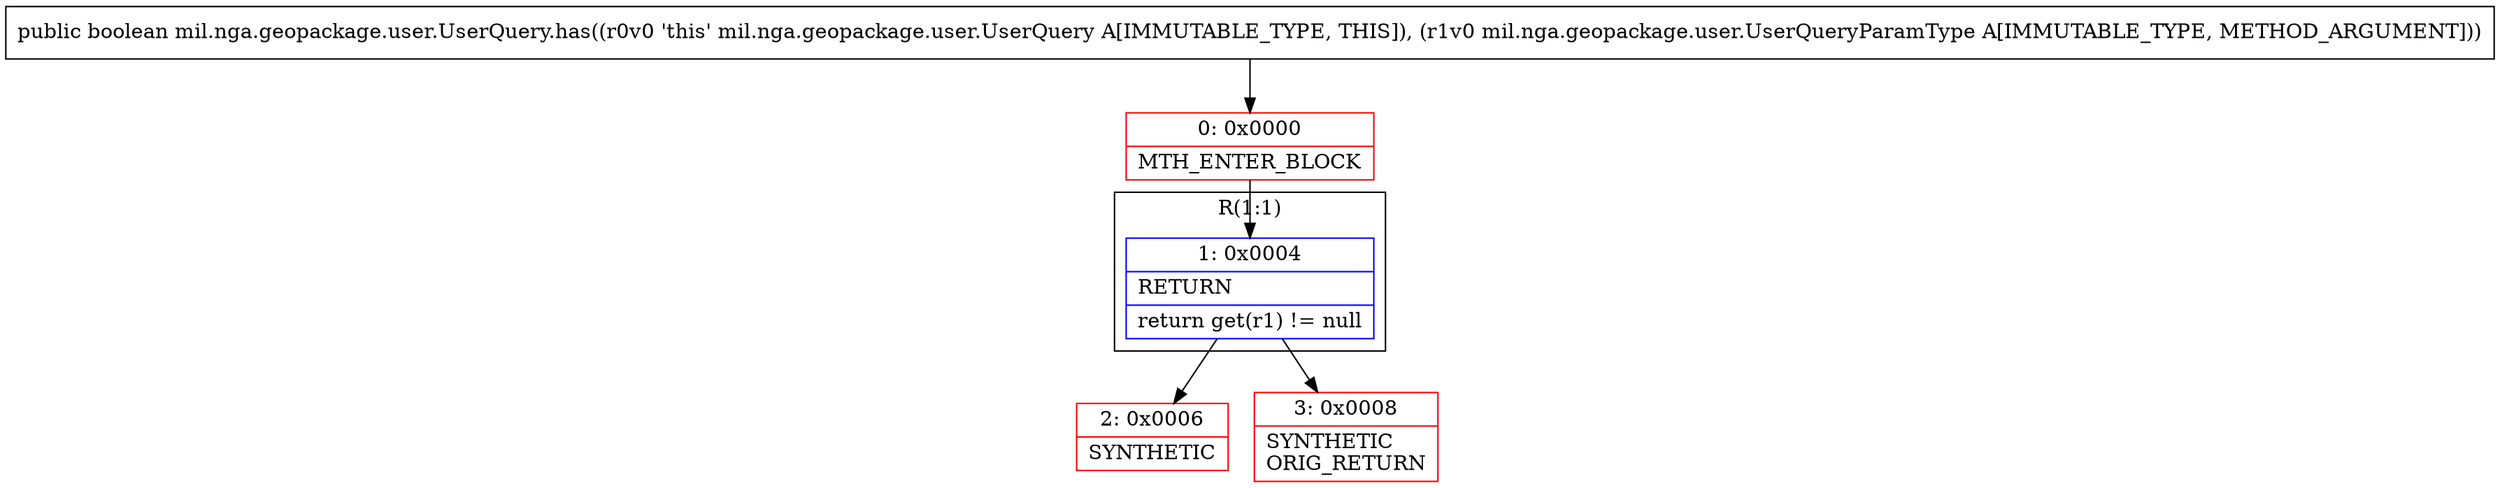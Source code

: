 digraph "CFG formil.nga.geopackage.user.UserQuery.has(Lmil\/nga\/geopackage\/user\/UserQueryParamType;)Z" {
subgraph cluster_Region_671077505 {
label = "R(1:1)";
node [shape=record,color=blue];
Node_1 [shape=record,label="{1\:\ 0x0004|RETURN\l|return get(r1) != null\l}"];
}
Node_0 [shape=record,color=red,label="{0\:\ 0x0000|MTH_ENTER_BLOCK\l}"];
Node_2 [shape=record,color=red,label="{2\:\ 0x0006|SYNTHETIC\l}"];
Node_3 [shape=record,color=red,label="{3\:\ 0x0008|SYNTHETIC\lORIG_RETURN\l}"];
MethodNode[shape=record,label="{public boolean mil.nga.geopackage.user.UserQuery.has((r0v0 'this' mil.nga.geopackage.user.UserQuery A[IMMUTABLE_TYPE, THIS]), (r1v0 mil.nga.geopackage.user.UserQueryParamType A[IMMUTABLE_TYPE, METHOD_ARGUMENT])) }"];
MethodNode -> Node_0;
Node_1 -> Node_2;
Node_1 -> Node_3;
Node_0 -> Node_1;
}

